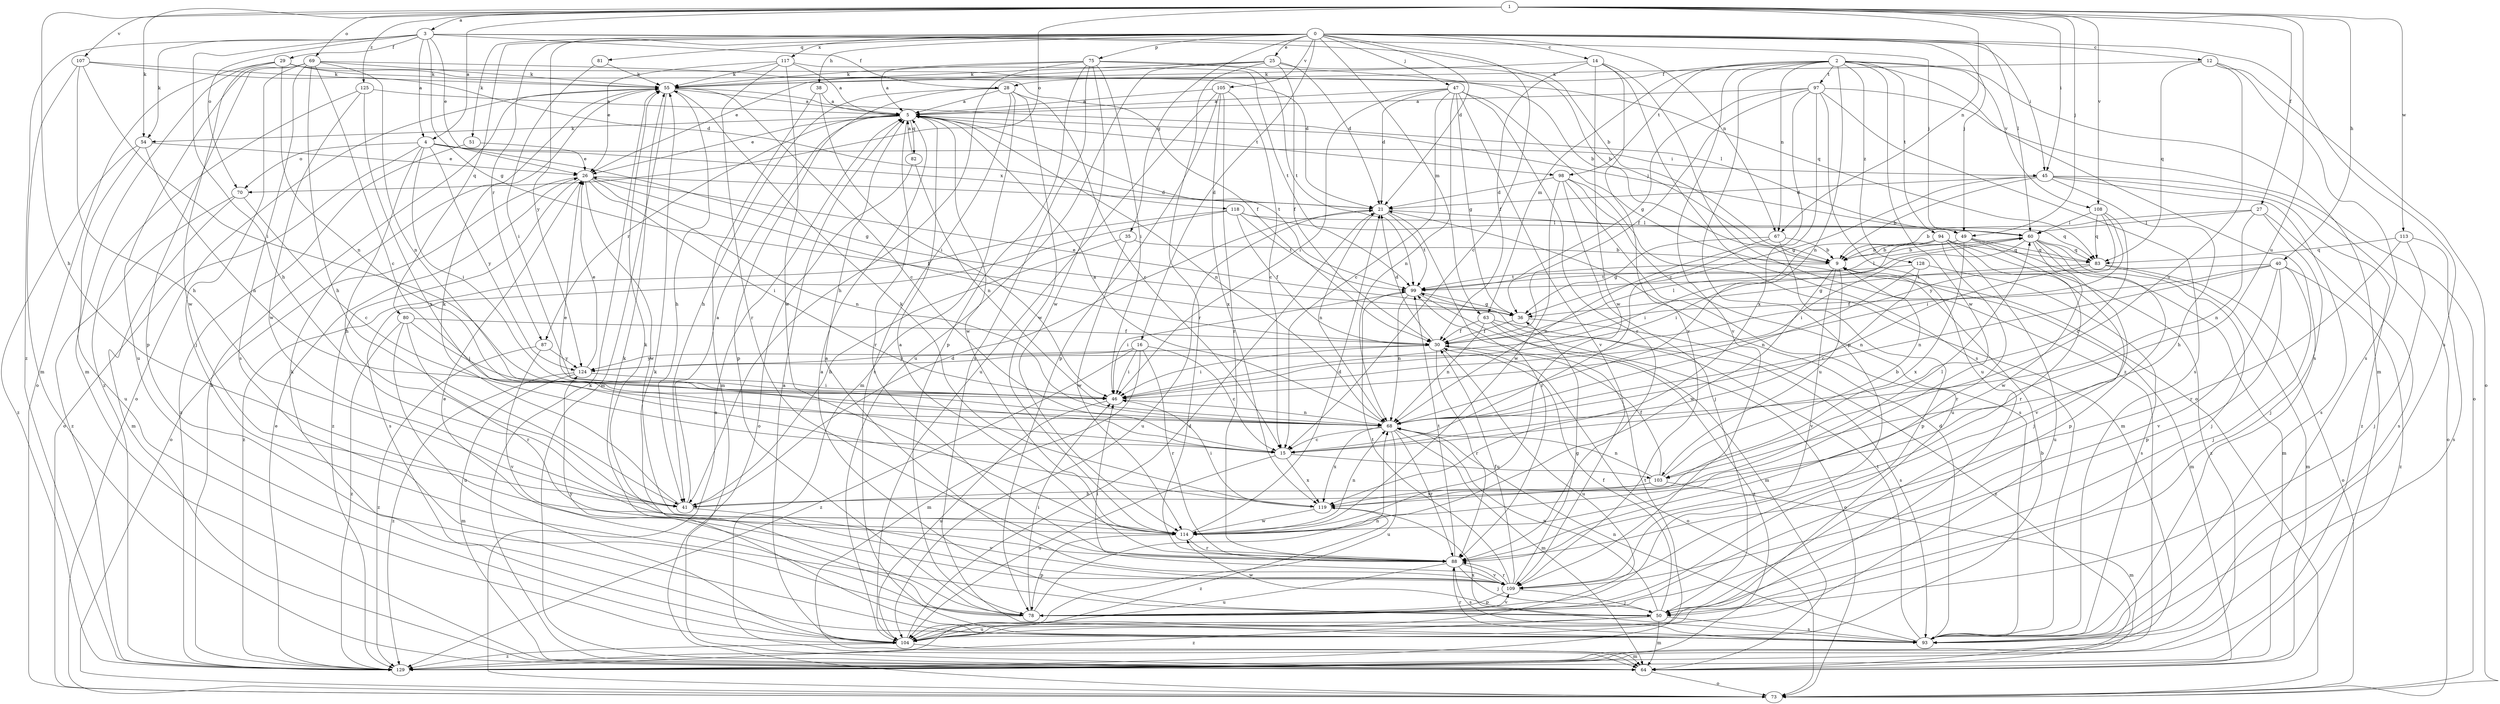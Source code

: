 strict digraph  {
0;
1;
2;
3;
4;
5;
9;
12;
14;
15;
16;
21;
25;
26;
27;
28;
29;
30;
35;
36;
38;
40;
41;
45;
46;
47;
49;
50;
51;
54;
55;
60;
63;
64;
67;
68;
69;
70;
73;
75;
78;
80;
81;
82;
83;
87;
88;
93;
94;
97;
98;
99;
103;
104;
105;
107;
108;
109;
113;
114;
117;
118;
119;
124;
125;
128;
129;
0 -> 12  [label=c];
0 -> 14  [label=c];
0 -> 15  [label=c];
0 -> 16  [label=d];
0 -> 21  [label=d];
0 -> 25  [label=e];
0 -> 35  [label=g];
0 -> 38  [label=h];
0 -> 45  [label=i];
0 -> 47  [label=j];
0 -> 49  [label=j];
0 -> 51  [label=k];
0 -> 60  [label=l];
0 -> 63  [label=m];
0 -> 67  [label=n];
0 -> 75  [label=p];
0 -> 80  [label=q];
0 -> 81  [label=q];
0 -> 87  [label=r];
0 -> 93  [label=s];
0 -> 105  [label=v];
0 -> 117  [label=x];
0 -> 124  [label=y];
1 -> 3  [label=a];
1 -> 4  [label=a];
1 -> 27  [label=f];
1 -> 40  [label=h];
1 -> 41  [label=h];
1 -> 45  [label=i];
1 -> 49  [label=j];
1 -> 54  [label=k];
1 -> 67  [label=n];
1 -> 69  [label=o];
1 -> 70  [label=o];
1 -> 103  [label=u];
1 -> 107  [label=v];
1 -> 108  [label=v];
1 -> 113  [label=w];
1 -> 125  [label=z];
2 -> 28  [label=f];
2 -> 63  [label=m];
2 -> 64  [label=m];
2 -> 67  [label=n];
2 -> 68  [label=n];
2 -> 78  [label=p];
2 -> 93  [label=s];
2 -> 94  [label=t];
2 -> 97  [label=t];
2 -> 98  [label=t];
2 -> 108  [label=v];
2 -> 109  [label=v];
2 -> 114  [label=w];
2 -> 128  [label=z];
3 -> 4  [label=a];
3 -> 9  [label=b];
3 -> 26  [label=e];
3 -> 28  [label=f];
3 -> 29  [label=f];
3 -> 36  [label=g];
3 -> 41  [label=h];
3 -> 49  [label=j];
3 -> 54  [label=k];
3 -> 70  [label=o];
3 -> 129  [label=z];
4 -> 36  [label=g];
4 -> 41  [label=h];
4 -> 45  [label=i];
4 -> 46  [label=i];
4 -> 70  [label=o];
4 -> 73  [label=o];
4 -> 118  [label=x];
4 -> 124  [label=y];
5 -> 26  [label=e];
5 -> 49  [label=j];
5 -> 54  [label=k];
5 -> 68  [label=n];
5 -> 82  [label=q];
5 -> 87  [label=r];
5 -> 88  [label=r];
5 -> 98  [label=t];
5 -> 99  [label=t];
5 -> 114  [label=w];
9 -> 64  [label=m];
9 -> 99  [label=t];
9 -> 103  [label=u];
9 -> 109  [label=v];
9 -> 114  [label=w];
12 -> 55  [label=k];
12 -> 73  [label=o];
12 -> 83  [label=q];
12 -> 93  [label=s];
12 -> 103  [label=u];
14 -> 30  [label=f];
14 -> 55  [label=k];
14 -> 93  [label=s];
14 -> 109  [label=v];
14 -> 114  [label=w];
14 -> 129  [label=z];
15 -> 26  [label=e];
15 -> 103  [label=u];
15 -> 104  [label=u];
15 -> 119  [label=x];
16 -> 15  [label=c];
16 -> 46  [label=i];
16 -> 64  [label=m];
16 -> 88  [label=r];
16 -> 124  [label=y];
16 -> 129  [label=z];
21 -> 60  [label=l];
21 -> 68  [label=n];
21 -> 88  [label=r];
21 -> 99  [label=t];
21 -> 104  [label=u];
25 -> 9  [label=b];
25 -> 21  [label=d];
25 -> 26  [label=e];
25 -> 30  [label=f];
25 -> 55  [label=k];
25 -> 88  [label=r];
25 -> 104  [label=u];
26 -> 21  [label=d];
26 -> 30  [label=f];
26 -> 46  [label=i];
26 -> 68  [label=n];
26 -> 73  [label=o];
26 -> 114  [label=w];
26 -> 129  [label=z];
27 -> 9  [label=b];
27 -> 50  [label=j];
27 -> 60  [label=l];
27 -> 68  [label=n];
27 -> 93  [label=s];
28 -> 5  [label=a];
28 -> 15  [label=c];
28 -> 41  [label=h];
28 -> 64  [label=m];
28 -> 78  [label=p];
28 -> 93  [label=s];
28 -> 114  [label=w];
29 -> 21  [label=d];
29 -> 55  [label=k];
29 -> 64  [label=m];
29 -> 68  [label=n];
29 -> 73  [label=o];
29 -> 83  [label=q];
29 -> 114  [label=w];
30 -> 21  [label=d];
30 -> 46  [label=i];
30 -> 60  [label=l];
30 -> 73  [label=o];
30 -> 88  [label=r];
30 -> 104  [label=u];
30 -> 124  [label=y];
35 -> 9  [label=b];
35 -> 41  [label=h];
35 -> 114  [label=w];
36 -> 26  [label=e];
36 -> 30  [label=f];
36 -> 129  [label=z];
38 -> 5  [label=a];
38 -> 46  [label=i];
38 -> 64  [label=m];
40 -> 30  [label=f];
40 -> 50  [label=j];
40 -> 68  [label=n];
40 -> 78  [label=p];
40 -> 99  [label=t];
40 -> 109  [label=v];
40 -> 129  [label=z];
41 -> 5  [label=a];
41 -> 21  [label=d];
41 -> 55  [label=k];
41 -> 109  [label=v];
45 -> 9  [label=b];
45 -> 21  [label=d];
45 -> 36  [label=g];
45 -> 41  [label=h];
45 -> 73  [label=o];
45 -> 93  [label=s];
45 -> 129  [label=z];
46 -> 68  [label=n];
46 -> 104  [label=u];
47 -> 5  [label=a];
47 -> 15  [label=c];
47 -> 21  [label=d];
47 -> 36  [label=g];
47 -> 46  [label=i];
47 -> 68  [label=n];
47 -> 73  [label=o];
47 -> 88  [label=r];
47 -> 109  [label=v];
49 -> 9  [label=b];
49 -> 46  [label=i];
49 -> 64  [label=m];
49 -> 83  [label=q];
49 -> 88  [label=r];
49 -> 119  [label=x];
50 -> 5  [label=a];
50 -> 30  [label=f];
50 -> 64  [label=m];
50 -> 68  [label=n];
50 -> 93  [label=s];
50 -> 104  [label=u];
50 -> 114  [label=w];
50 -> 129  [label=z];
51 -> 26  [label=e];
51 -> 129  [label=z];
54 -> 26  [label=e];
54 -> 68  [label=n];
54 -> 104  [label=u];
54 -> 129  [label=z];
55 -> 5  [label=a];
55 -> 15  [label=c];
55 -> 41  [label=h];
55 -> 60  [label=l];
55 -> 64  [label=m];
55 -> 73  [label=o];
60 -> 9  [label=b];
60 -> 46  [label=i];
60 -> 50  [label=j];
60 -> 78  [label=p];
60 -> 83  [label=q];
60 -> 109  [label=v];
60 -> 114  [label=w];
63 -> 30  [label=f];
63 -> 68  [label=n];
63 -> 73  [label=o];
63 -> 93  [label=s];
63 -> 129  [label=z];
64 -> 55  [label=k];
64 -> 73  [label=o];
67 -> 9  [label=b];
67 -> 36  [label=g];
67 -> 68  [label=n];
67 -> 78  [label=p];
68 -> 5  [label=a];
68 -> 15  [label=c];
68 -> 64  [label=m];
68 -> 88  [label=r];
68 -> 104  [label=u];
68 -> 119  [label=x];
69 -> 15  [label=c];
69 -> 30  [label=f];
69 -> 41  [label=h];
69 -> 50  [label=j];
69 -> 55  [label=k];
69 -> 68  [label=n];
69 -> 78  [label=p];
69 -> 93  [label=s];
69 -> 104  [label=u];
70 -> 15  [label=c];
70 -> 64  [label=m];
70 -> 129  [label=z];
73 -> 5  [label=a];
75 -> 5  [label=a];
75 -> 9  [label=b];
75 -> 41  [label=h];
75 -> 46  [label=i];
75 -> 55  [label=k];
75 -> 78  [label=p];
75 -> 93  [label=s];
75 -> 99  [label=t];
75 -> 114  [label=w];
78 -> 26  [label=e];
78 -> 46  [label=i];
78 -> 55  [label=k];
78 -> 68  [label=n];
78 -> 109  [label=v];
78 -> 124  [label=y];
80 -> 30  [label=f];
80 -> 46  [label=i];
80 -> 88  [label=r];
80 -> 104  [label=u];
80 -> 129  [label=z];
81 -> 46  [label=i];
81 -> 55  [label=k];
82 -> 5  [label=a];
82 -> 68  [label=n];
82 -> 73  [label=o];
83 -> 36  [label=g];
83 -> 64  [label=m];
83 -> 68  [label=n];
83 -> 73  [label=o];
87 -> 109  [label=v];
87 -> 124  [label=y];
87 -> 129  [label=z];
88 -> 5  [label=a];
88 -> 50  [label=j];
88 -> 93  [label=s];
88 -> 99  [label=t];
88 -> 104  [label=u];
88 -> 109  [label=v];
93 -> 21  [label=d];
93 -> 55  [label=k];
93 -> 68  [label=n];
93 -> 88  [label=r];
93 -> 99  [label=t];
93 -> 119  [label=x];
94 -> 9  [label=b];
94 -> 46  [label=i];
94 -> 50  [label=j];
94 -> 83  [label=q];
94 -> 88  [label=r];
94 -> 104  [label=u];
94 -> 129  [label=z];
97 -> 5  [label=a];
97 -> 15  [label=c];
97 -> 30  [label=f];
97 -> 36  [label=g];
97 -> 73  [label=o];
97 -> 93  [label=s];
97 -> 104  [label=u];
97 -> 119  [label=x];
98 -> 21  [label=d];
98 -> 50  [label=j];
98 -> 64  [label=m];
98 -> 93  [label=s];
98 -> 104  [label=u];
98 -> 114  [label=w];
99 -> 36  [label=g];
99 -> 46  [label=i];
99 -> 60  [label=l];
99 -> 64  [label=m];
99 -> 68  [label=n];
103 -> 9  [label=b];
103 -> 30  [label=f];
103 -> 41  [label=h];
103 -> 64  [label=m];
103 -> 68  [label=n];
103 -> 119  [label=x];
104 -> 5  [label=a];
104 -> 9  [label=b];
104 -> 21  [label=d];
104 -> 55  [label=k];
104 -> 64  [label=m];
104 -> 129  [label=z];
105 -> 5  [label=a];
105 -> 15  [label=c];
105 -> 78  [label=p];
105 -> 88  [label=r];
105 -> 104  [label=u];
105 -> 119  [label=x];
107 -> 21  [label=d];
107 -> 41  [label=h];
107 -> 46  [label=i];
107 -> 55  [label=k];
107 -> 64  [label=m];
108 -> 15  [label=c];
108 -> 46  [label=i];
108 -> 60  [label=l];
108 -> 83  [label=q];
108 -> 124  [label=y];
109 -> 5  [label=a];
109 -> 30  [label=f];
109 -> 36  [label=g];
109 -> 46  [label=i];
109 -> 50  [label=j];
109 -> 55  [label=k];
109 -> 78  [label=p];
109 -> 88  [label=r];
109 -> 99  [label=t];
113 -> 50  [label=j];
113 -> 83  [label=q];
113 -> 88  [label=r];
113 -> 93  [label=s];
114 -> 21  [label=d];
114 -> 68  [label=n];
114 -> 78  [label=p];
114 -> 88  [label=r];
117 -> 5  [label=a];
117 -> 26  [label=e];
117 -> 55  [label=k];
117 -> 88  [label=r];
117 -> 99  [label=t];
117 -> 114  [label=w];
118 -> 30  [label=f];
118 -> 60  [label=l];
118 -> 83  [label=q];
118 -> 93  [label=s];
118 -> 99  [label=t];
118 -> 129  [label=z];
119 -> 46  [label=i];
119 -> 55  [label=k];
119 -> 60  [label=l];
119 -> 114  [label=w];
119 -> 129  [label=z];
124 -> 26  [label=e];
124 -> 46  [label=i];
124 -> 64  [label=m];
124 -> 129  [label=z];
125 -> 5  [label=a];
125 -> 114  [label=w];
125 -> 119  [label=x];
125 -> 129  [label=z];
128 -> 15  [label=c];
128 -> 68  [label=n];
128 -> 93  [label=s];
128 -> 99  [label=t];
129 -> 26  [label=e];
129 -> 55  [label=k];
129 -> 99  [label=t];
}
